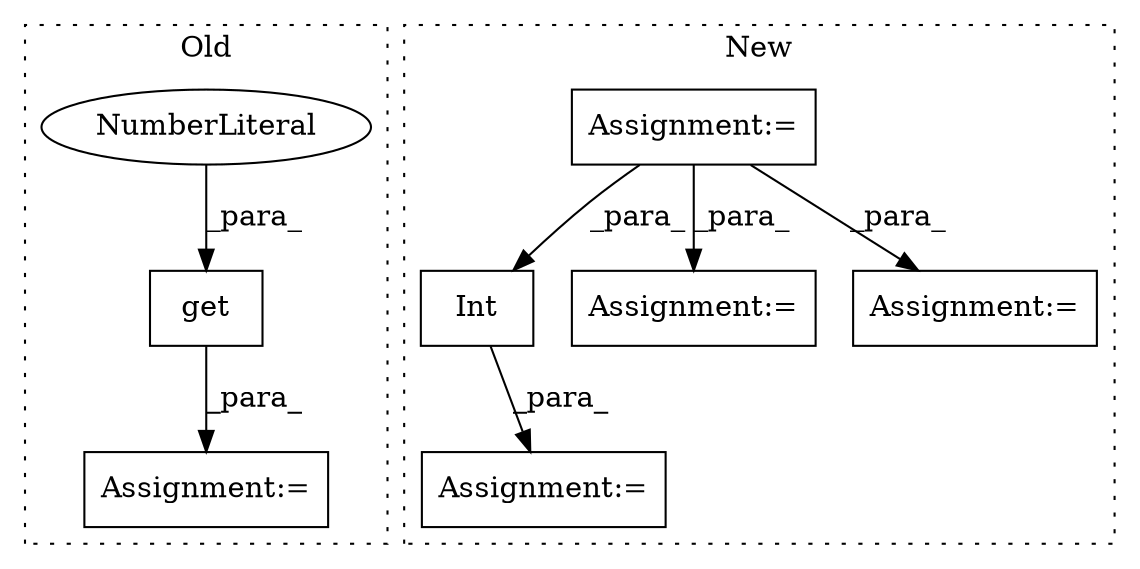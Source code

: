 digraph G {
subgraph cluster0 {
1 [label="get" a="32" s="389,407" l="4,1" shape="box"];
3 [label="Assignment:=" a="7" s="376" l="1" shape="box"];
5 [label="NumberLiteral" a="34" s="406" l="1" shape="ellipse"];
label = "Old";
style="dotted";
}
subgraph cluster1 {
2 [label="Int" a="32" s="1259,1271" l="4,1" shape="box"];
4 [label="Assignment:=" a="7" s="1258" l="1" shape="box"];
6 [label="Assignment:=" a="7" s="1142" l="5" shape="box"];
7 [label="Assignment:=" a="7" s="1293" l="1" shape="box"];
8 [label="Assignment:=" a="7" s="1335" l="1" shape="box"];
label = "New";
style="dotted";
}
1 -> 3 [label="_para_"];
2 -> 4 [label="_para_"];
5 -> 1 [label="_para_"];
6 -> 8 [label="_para_"];
6 -> 7 [label="_para_"];
6 -> 2 [label="_para_"];
}